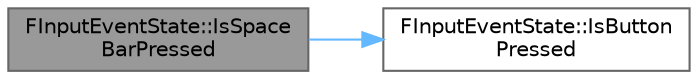 digraph "FInputEventState::IsSpaceBarPressed"
{
 // INTERACTIVE_SVG=YES
 // LATEX_PDF_SIZE
  bgcolor="transparent";
  edge [fontname=Helvetica,fontsize=10,labelfontname=Helvetica,labelfontsize=10];
  node [fontname=Helvetica,fontsize=10,shape=box,height=0.2,width=0.4];
  rankdir="LR";
  Node1 [id="Node000001",label="FInputEventState::IsSpace\lBarPressed",height=0.2,width=0.4,color="gray40", fillcolor="grey60", style="filled", fontcolor="black",tooltip=" "];
  Node1 -> Node2 [id="edge1_Node000001_Node000002",color="steelblue1",style="solid",tooltip=" "];
  Node2 [id="Node000002",label="FInputEventState::IsButton\lPressed",height=0.2,width=0.4,color="grey40", fillcolor="white", style="filled",URL="$d9/d1e/structFInputEventState.html#a860fcc818b8211f27f093db0731031d8",tooltip=" "];
}
